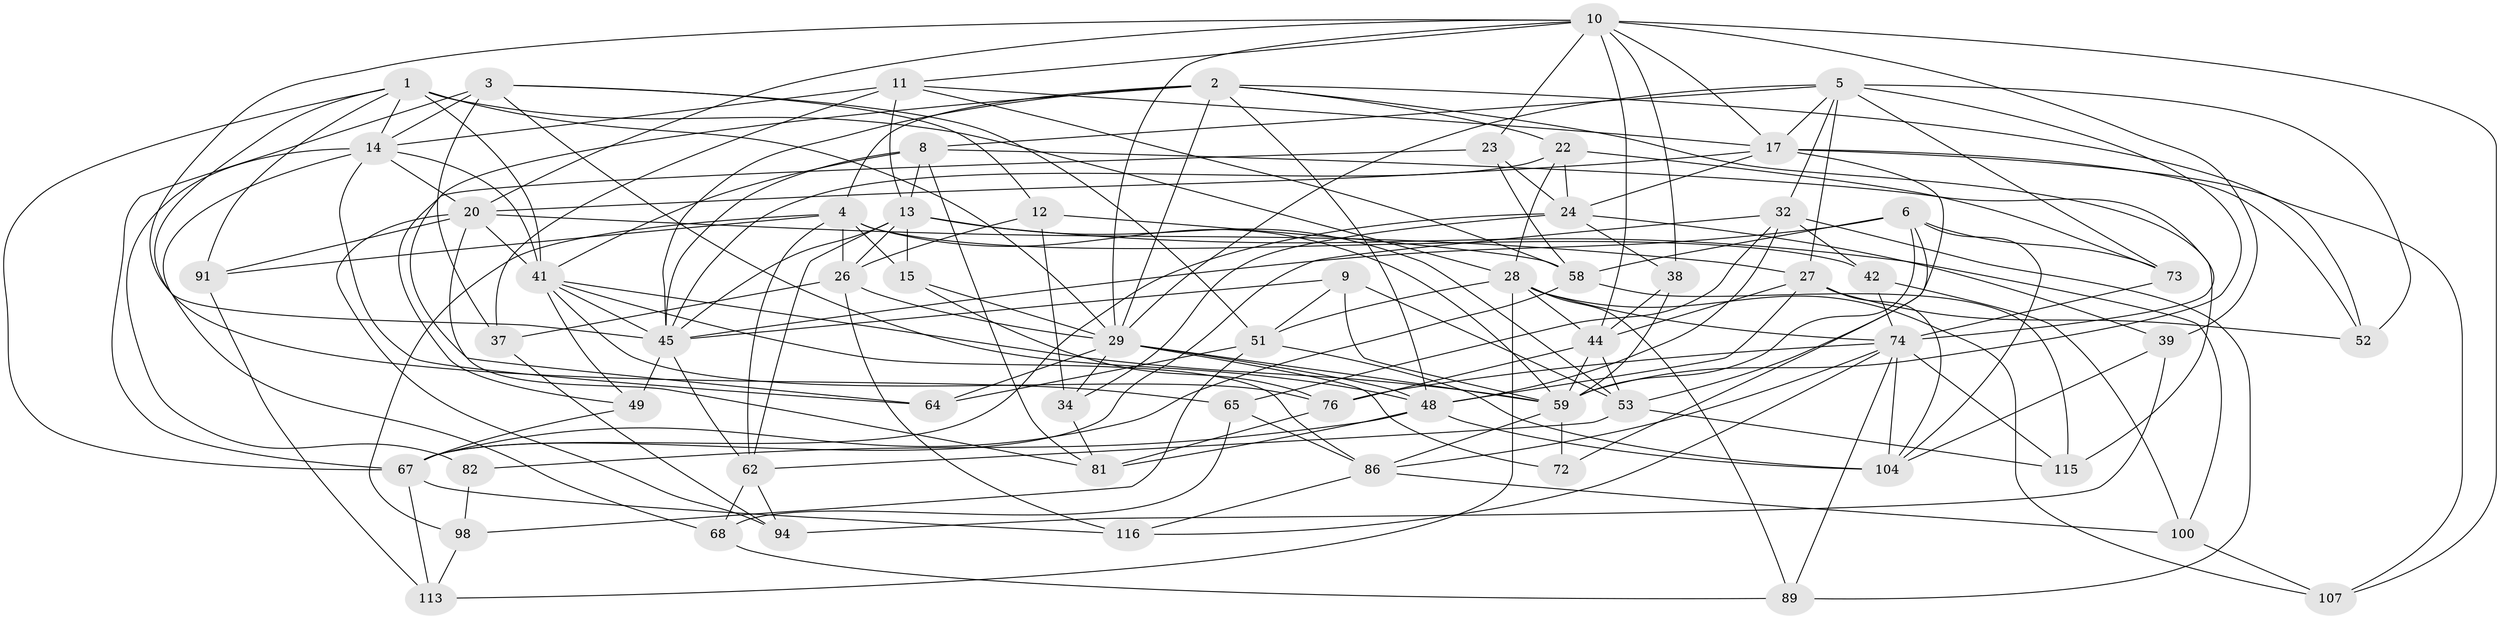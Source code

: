 // original degree distribution, {4: 1.0}
// Generated by graph-tools (version 1.1) at 2025/16/03/09/25 04:16:16]
// undirected, 61 vertices, 178 edges
graph export_dot {
graph [start="1"]
  node [color=gray90,style=filled];
  1 [super="+19+7"];
  2 [super="+87"];
  3 [super="+71"];
  4 [super="+50+75"];
  5 [super="+36+47"];
  6 [super="+63"];
  8 [super="+106"];
  9;
  10 [super="+25+85+21"];
  11 [super="+103"];
  12;
  13 [super="+119+118"];
  14 [super="+16"];
  15;
  17 [super="+18"];
  20 [super="+43+79"];
  22 [super="+31"];
  23;
  24 [super="+97+83"];
  26 [super="+93"];
  27 [super="+57"];
  28 [super="+33+30"];
  29 [super="+35+92"];
  32 [super="+123"];
  34;
  37;
  38;
  39;
  41 [super="+60+96+112"];
  42;
  44 [super="+69"];
  45 [super="+105+46"];
  48 [super="+84+95+99"];
  49;
  51 [super="+56"];
  52;
  53 [super="+55"];
  58 [super="+61"];
  59 [super="+109+66"];
  62 [super="+110"];
  64;
  65;
  67 [super="+77+70"];
  68;
  72;
  73;
  74 [super="+121+80+102"];
  76 [super="+78"];
  81 [super="+111"];
  82;
  86 [super="+117"];
  89;
  91;
  94;
  98;
  100;
  104 [super="+114"];
  107;
  113;
  115;
  116;
  1 -- 65;
  1 -- 29;
  1 -- 67;
  1 -- 91;
  1 -- 41 [weight=2];
  1 -- 14;
  1 -- 28;
  2 -- 22;
  2 -- 74;
  2 -- 64;
  2 -- 29;
  2 -- 4;
  2 -- 52;
  2 -- 45;
  2 -- 48;
  3 -- 37;
  3 -- 12;
  3 -- 48;
  3 -- 14;
  3 -- 67;
  3 -- 51;
  4 -- 26;
  4 -- 15;
  4 -- 42;
  4 -- 91;
  4 -- 98;
  4 -- 59;
  4 -- 62;
  5 -- 59;
  5 -- 17;
  5 -- 52;
  5 -- 8;
  5 -- 27;
  5 -- 32;
  5 -- 73;
  5 -- 29;
  6 -- 73;
  6 -- 104;
  6 -- 59;
  6 -- 72;
  6 -- 58;
  6 -- 45;
  8 -- 45;
  8 -- 13;
  8 -- 115;
  8 -- 81;
  8 -- 41;
  9 -- 51;
  9 -- 53;
  9 -- 59;
  9 -- 45;
  10 -- 38;
  10 -- 39;
  10 -- 45;
  10 -- 107;
  10 -- 44;
  10 -- 23;
  10 -- 17;
  10 -- 11;
  10 -- 29;
  10 -- 20;
  11 -- 37;
  11 -- 13;
  11 -- 17;
  11 -- 58;
  11 -- 14;
  12 -- 58;
  12 -- 34;
  12 -- 26;
  13 -- 15;
  13 -- 26;
  13 -- 45;
  13 -- 53;
  13 -- 100;
  13 -- 62;
  14 -- 20;
  14 -- 82;
  14 -- 64;
  14 -- 68;
  14 -- 41;
  15 -- 29;
  15 -- 76;
  17 -- 52;
  17 -- 53;
  17 -- 107;
  17 -- 20;
  17 -- 24;
  20 -- 27;
  20 -- 94;
  20 -- 81;
  20 -- 41;
  20 -- 91;
  22 -- 24 [weight=2];
  22 -- 28;
  22 -- 73;
  22 -- 45;
  23 -- 49;
  23 -- 58;
  23 -- 24;
  24 -- 38;
  24 -- 34;
  24 -- 67;
  24 -- 39;
  26 -- 37;
  26 -- 116;
  26 -- 29;
  27 -- 52;
  27 -- 104;
  27 -- 44;
  27 -- 48;
  28 -- 51;
  28 -- 74;
  28 -- 113;
  28 -- 44;
  28 -- 89;
  28 -- 107;
  29 -- 59;
  29 -- 64;
  29 -- 34;
  29 -- 72 [weight=2];
  29 -- 48;
  32 -- 89;
  32 -- 65;
  32 -- 42;
  32 -- 67;
  32 -- 48;
  34 -- 81;
  37 -- 94;
  38 -- 59;
  38 -- 44;
  39 -- 104;
  39 -- 94;
  41 -- 76;
  41 -- 86;
  41 -- 49;
  41 -- 59;
  41 -- 45;
  42 -- 100;
  42 -- 74;
  44 -- 76 [weight=2];
  44 -- 53;
  44 -- 59;
  45 -- 49;
  45 -- 62;
  48 -- 81 [weight=2];
  48 -- 82 [weight=2];
  48 -- 104;
  49 -- 67;
  51 -- 98;
  51 -- 64;
  51 -- 104;
  53 -- 115;
  53 -- 62;
  58 -- 115;
  58 -- 67;
  59 -- 72;
  59 -- 86;
  62 -- 94;
  62 -- 68;
  65 -- 68;
  65 -- 86;
  67 -- 113;
  67 -- 116;
  68 -- 89;
  73 -- 74;
  74 -- 89;
  74 -- 115;
  74 -- 86;
  74 -- 104;
  74 -- 116;
  74 -- 76;
  76 -- 81;
  82 -- 98;
  86 -- 100;
  86 -- 116;
  91 -- 113;
  98 -- 113;
  100 -- 107;
}
